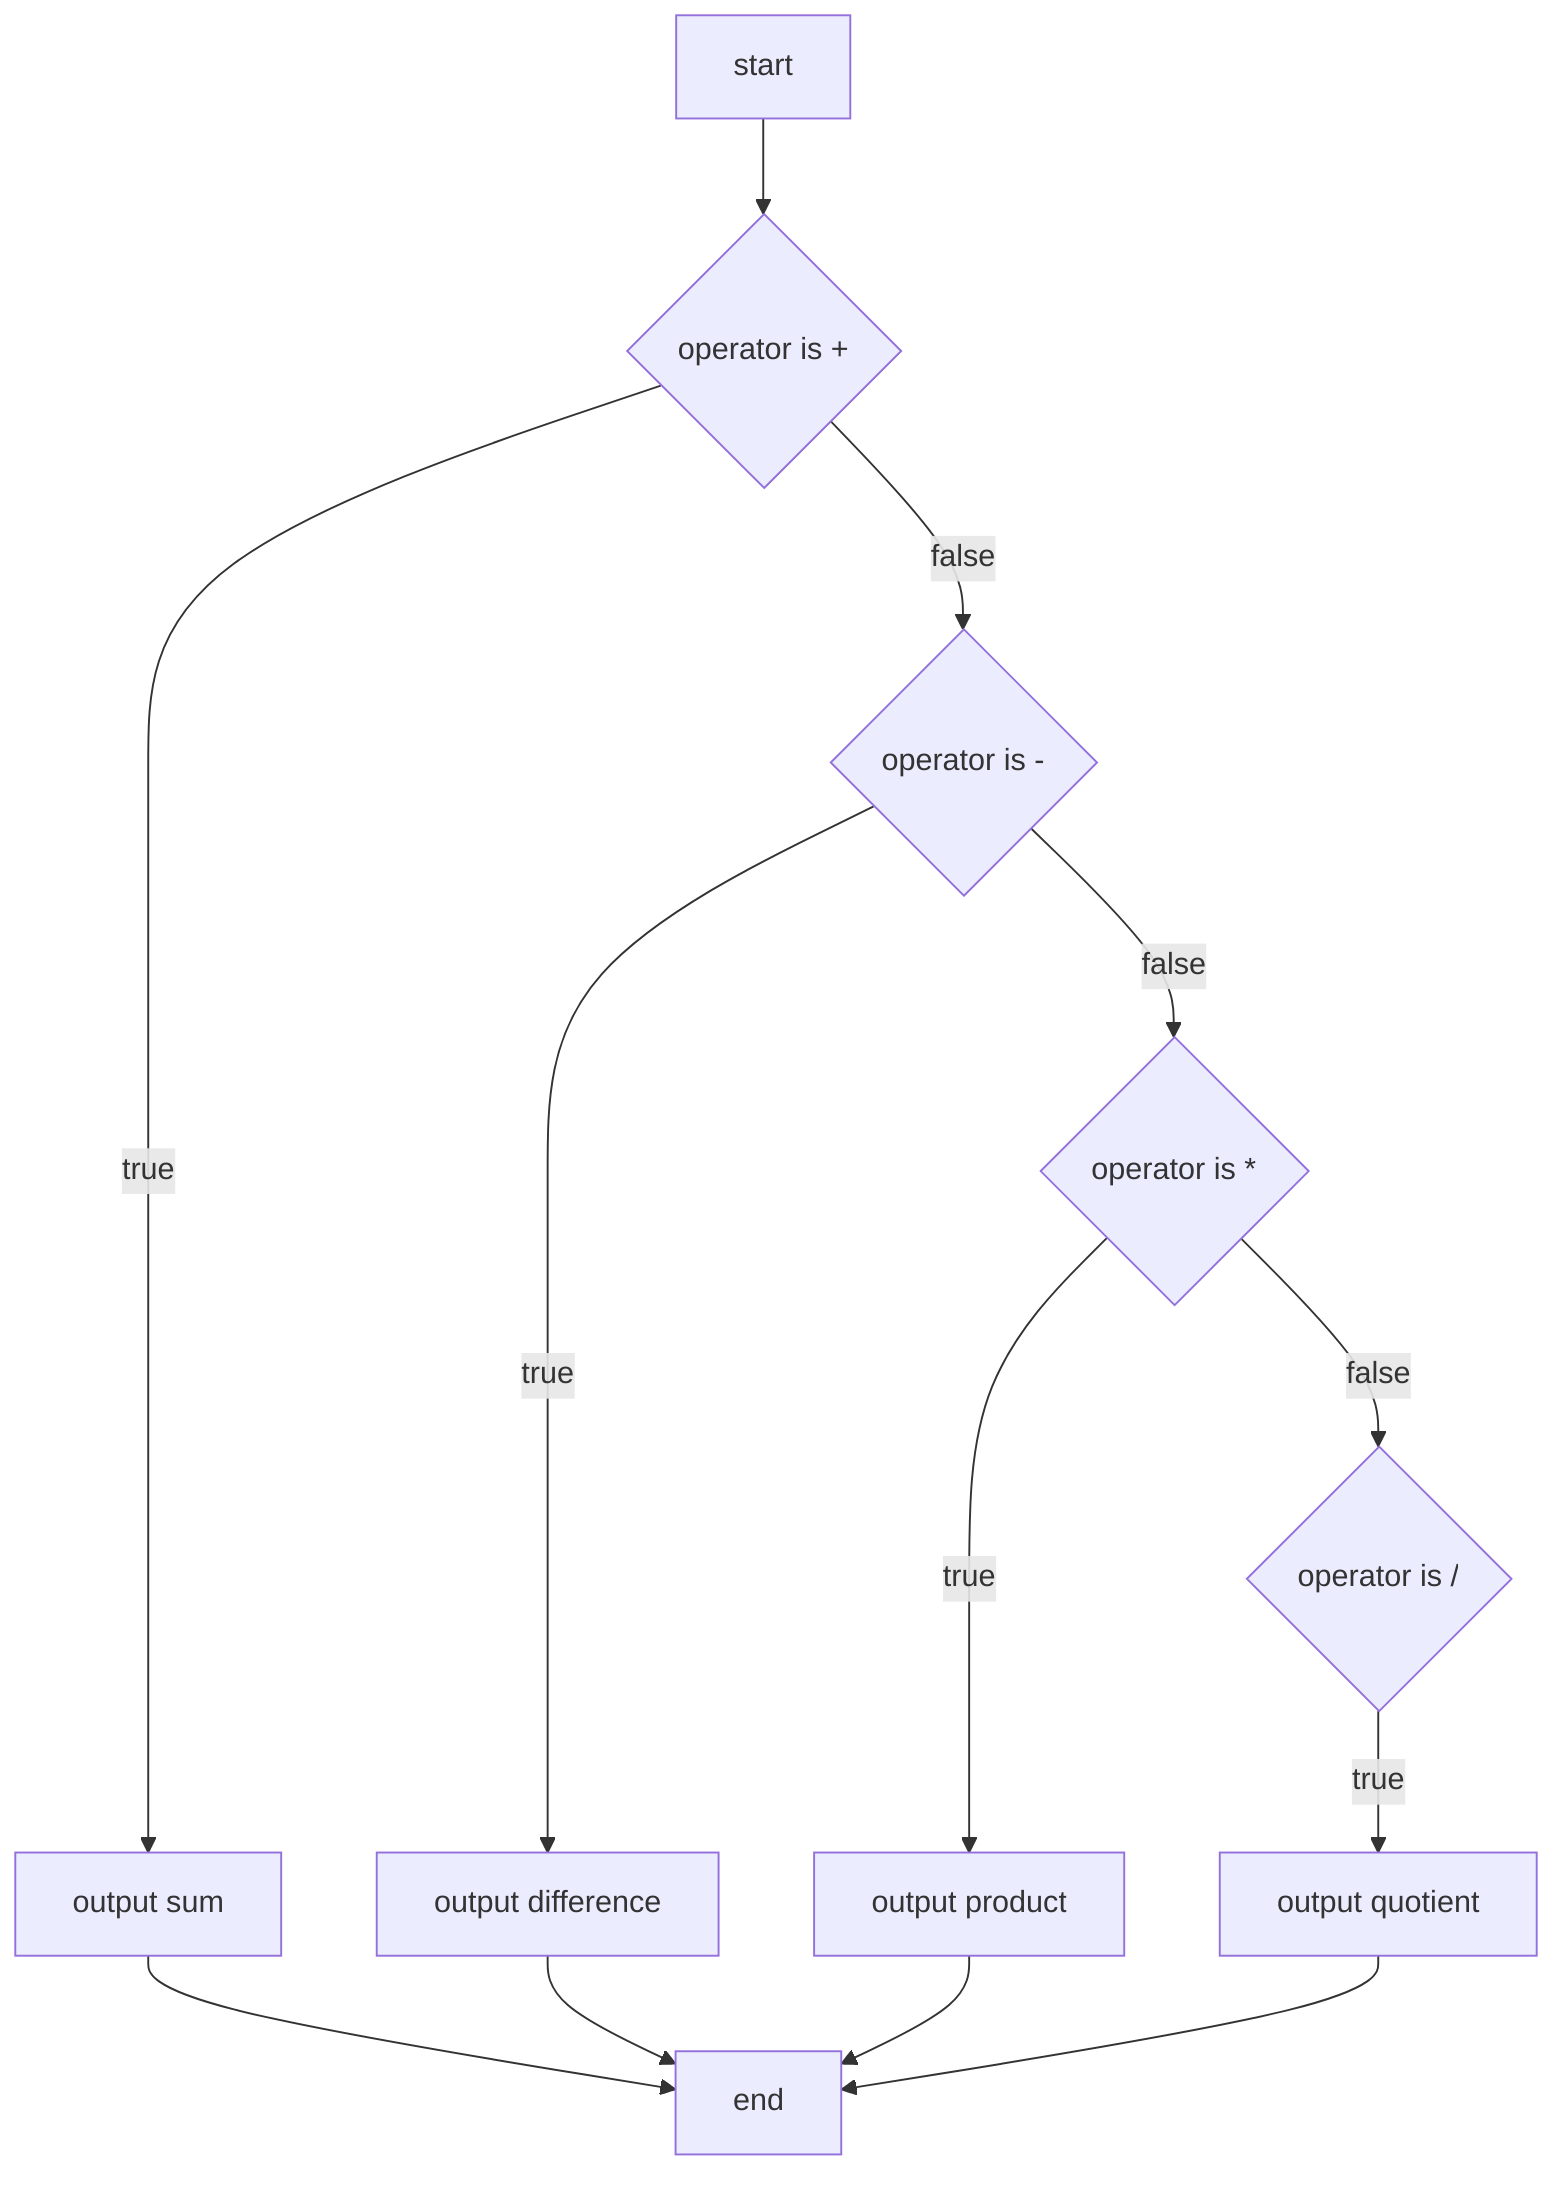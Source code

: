 flowchart TD
mystart[start]
mystart-->condiction1{operator is +}
condiction1-->|true| set1[output sum]
condiction1-->|false| condiction2{operator is -}
condiction2-->|true| set2[output difference]
condiction2-->|false| condiction3{operator is *}
condiction3-->|true| set3[output product]
condiction3-->|false| condiction4{operator is /}
condiction4-->|true| set4[output quotient]
set1-->other1[end]
set2-->other1
set3-->other1
set4-->other1